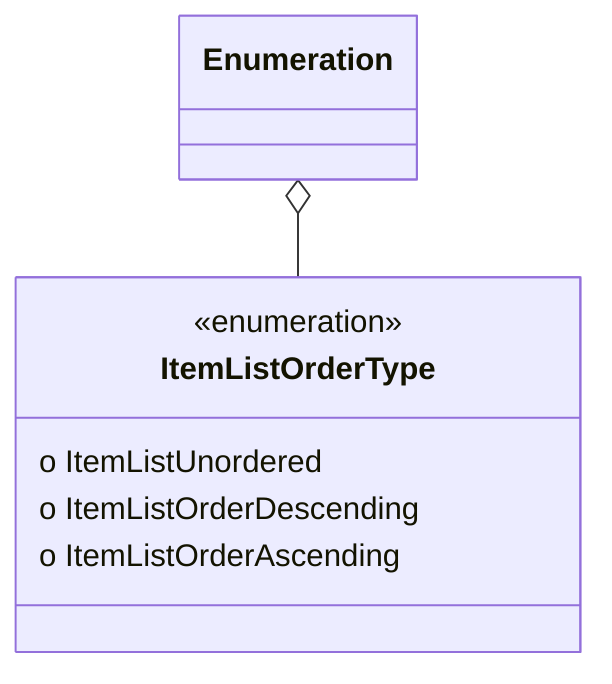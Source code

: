 classDiagram
Enumeration o-- ItemListOrderType
  class ItemListOrderType {
<<enumeration>>
  o ItemListUnordered
  o ItemListOrderDescending
  o ItemListOrderAscending
}